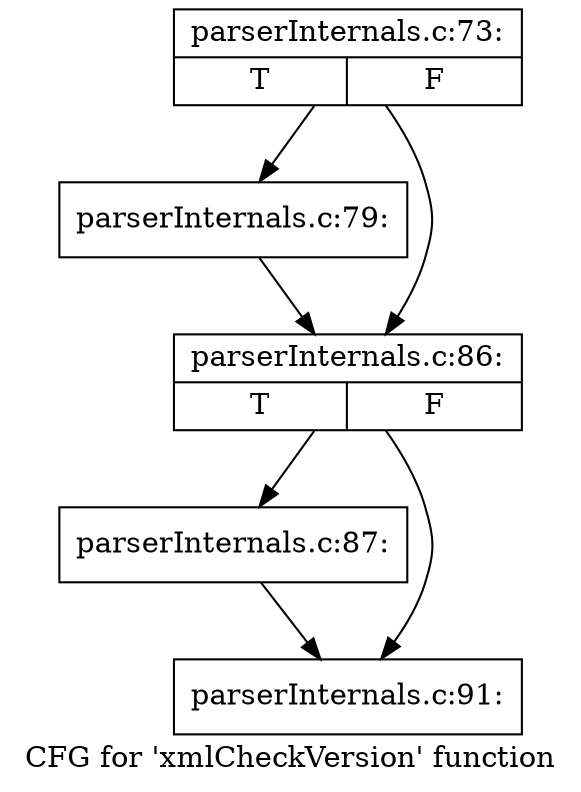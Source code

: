 digraph "CFG for 'xmlCheckVersion' function" {
	label="CFG for 'xmlCheckVersion' function";

	Node0x4e00b00 [shape=record,label="{parserInternals.c:73:|{<s0>T|<s1>F}}"];
	Node0x4e00b00 -> Node0x4e088b0;
	Node0x4e00b00 -> Node0x4e08b40;
	Node0x4e088b0 [shape=record,label="{parserInternals.c:79:}"];
	Node0x4e088b0 -> Node0x4e08b40;
	Node0x4e08b40 [shape=record,label="{parserInternals.c:86:|{<s0>T|<s1>F}}"];
	Node0x4e08b40 -> Node0x4e0c170;
	Node0x4e08b40 -> Node0x4e0c580;
	Node0x4e0c170 [shape=record,label="{parserInternals.c:87:}"];
	Node0x4e0c170 -> Node0x4e0c580;
	Node0x4e0c580 [shape=record,label="{parserInternals.c:91:}"];
}
